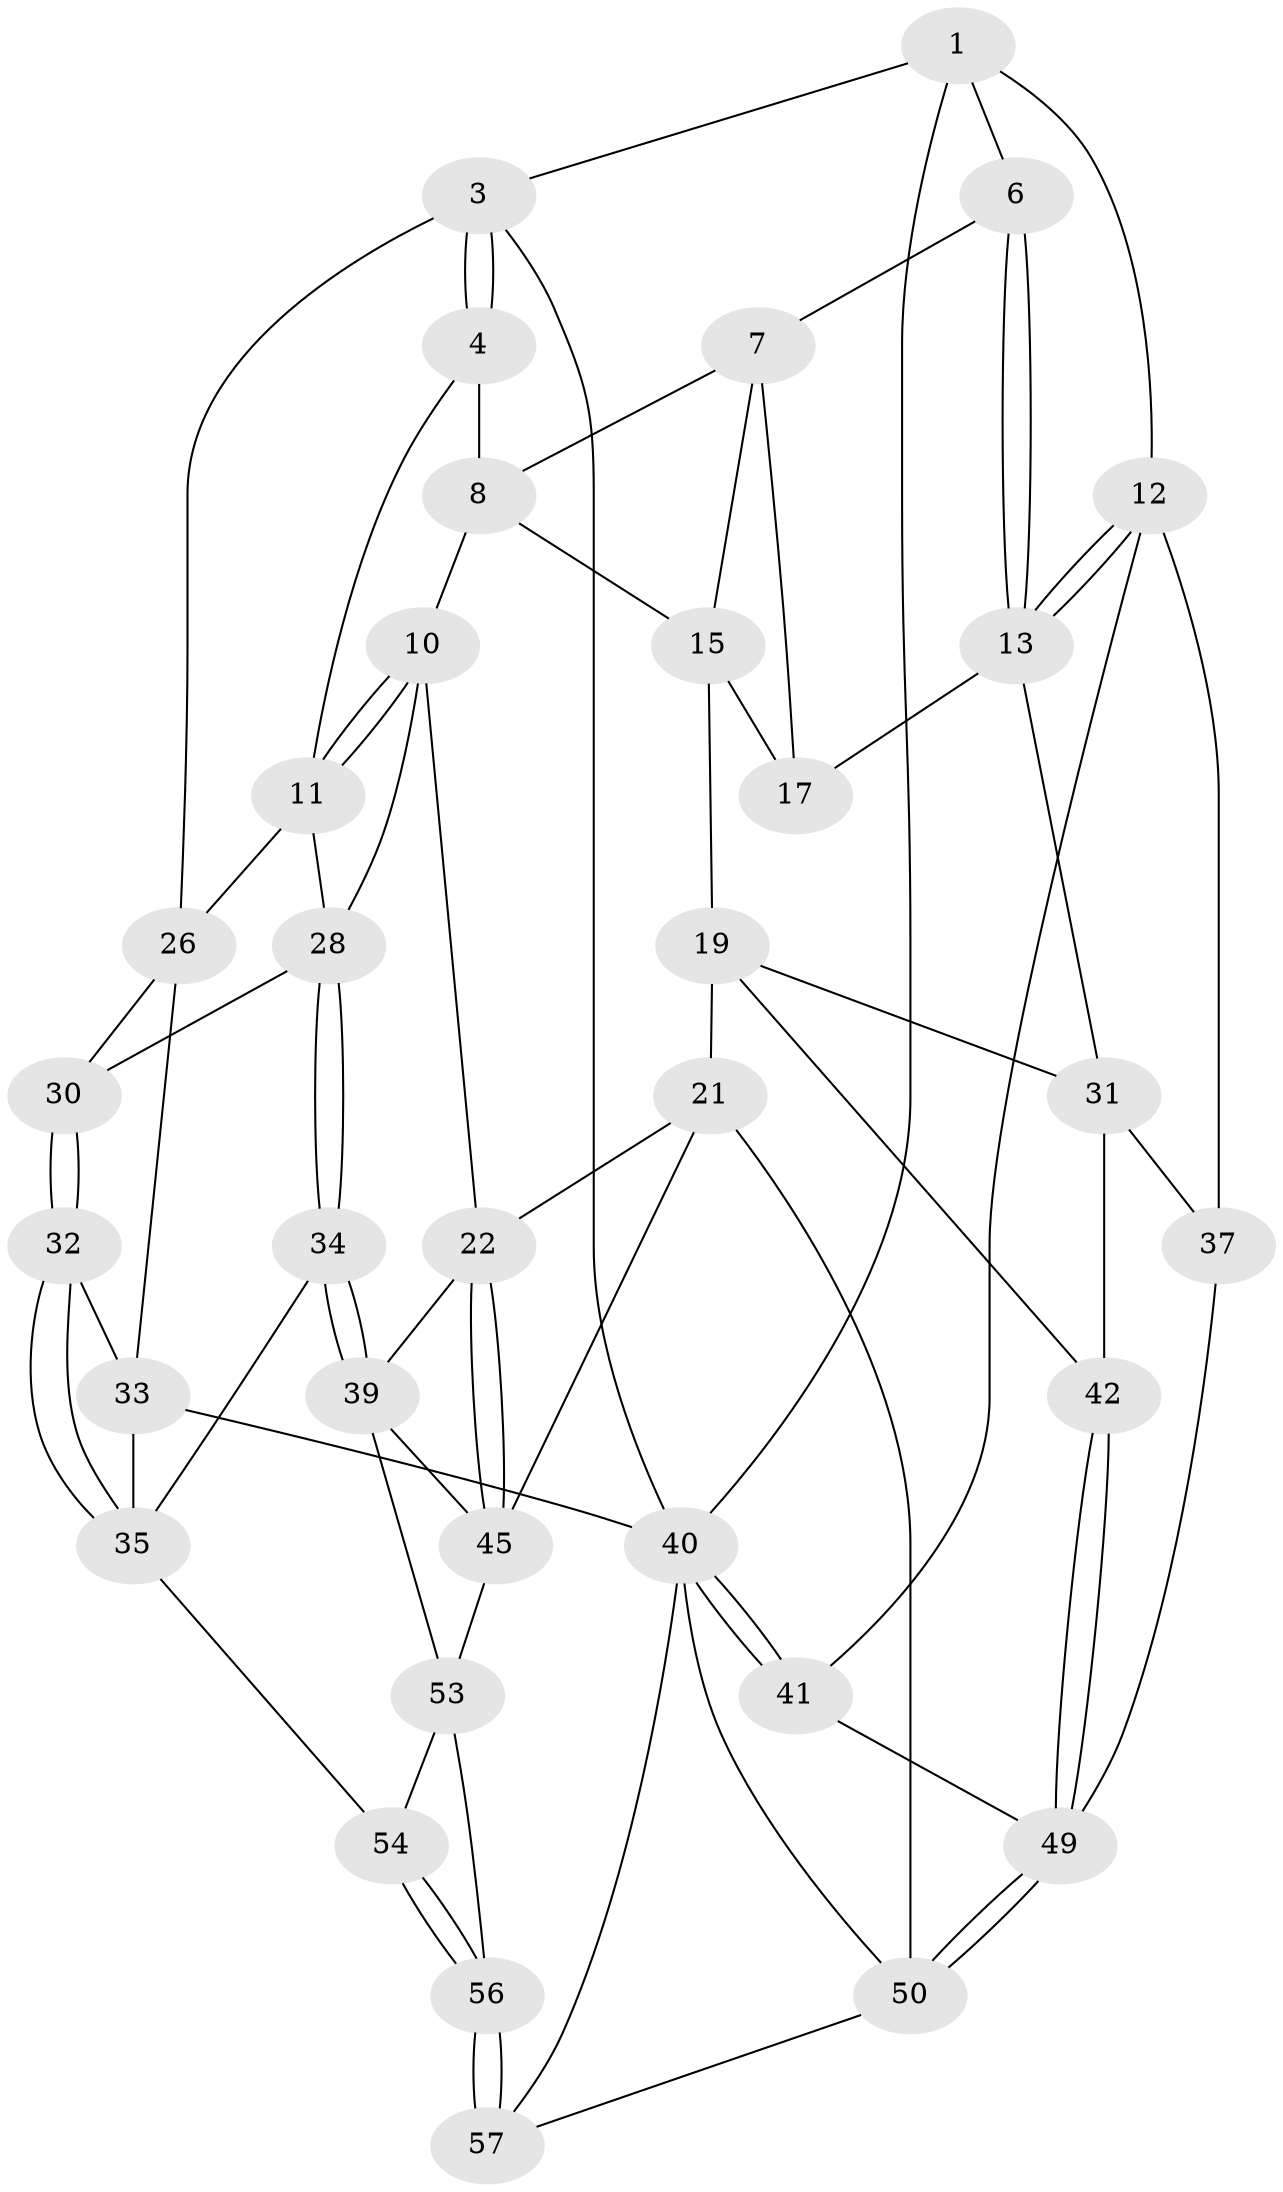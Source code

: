 // original degree distribution, {3: 0.03333333333333333, 5: 0.6, 4: 0.2, 6: 0.16666666666666666}
// Generated by graph-tools (version 1.1) at 2025/11/02/27/25 16:11:59]
// undirected, 35 vertices, 79 edges
graph export_dot {
graph [start="1"]
  node [color=gray90,style=filled];
  1 [pos="+1+0",super="+2"];
  3 [pos="+0+0"];
  4 [pos="+0.3255042030613932+0",super="+5"];
  6 [pos="+0.80220537399124+0.0877244754002606"];
  7 [pos="+0.763207213724989+0.13522728063688524",super="+14"];
  8 [pos="+0.534691218421981+0",super="+9"];
  10 [pos="+0.5138328172299763+0.2689348129410011",super="+24"];
  11 [pos="+0.3320030027020082+0.11064987713646311",super="+25"];
  12 [pos="+1+0.26422690490251777",super="+36"];
  13 [pos="+1+0.26608530105471145",super="+16"];
  15 [pos="+0.6105840769052343+0.19405945471904784",super="+18"];
  17 [pos="+0.821006145194002+0.26979544323057064"];
  19 [pos="+0.6704934309667905+0.44258406014681667",super="+20"];
  21 [pos="+0.6436168492749976+0.45579695034790674",super="+47"];
  22 [pos="+0.6420805409370456+0.45583147742884866",super="+23"];
  26 [pos="+0.19952383423458667+0.27624593178029544",super="+27"];
  28 [pos="+0.445203536371156+0.40659125264301277",super="+29"];
  30 [pos="+0.22494749296317212+0.3814609761983437"];
  31 [pos="+0.9314484883719778+0.4341969920460082",super="+38"];
  32 [pos="+0.2285766599611252+0.4947820592649405"];
  33 [pos="+0+0.4104430486276303",super="+43"];
  34 [pos="+0.27577546952857057+0.5424148640769962"];
  35 [pos="+0.2640826668096957+0.5434599194819327",super="+51"];
  37 [pos="+0.9223361628531602+0.6018934336011171"];
  39 [pos="+0.4219858202251476+0.6263722359620436",super="+46"];
  40 [pos="+1+1",super="+44"];
  41 [pos="+1+1"];
  42 [pos="+0.7538796380734312+0.5537131720641968"];
  45 [pos="+0.5422216413157527+0.6582436462295517",super="+48"];
  49 [pos="+0.7466208541739607+0.7504946171009773",super="+52"];
  50 [pos="+0.7228987467697484+0.7718766621432549",super="+58"];
  53 [pos="+0.39324966503105346+0.8021316695033915",super="+55"];
  54 [pos="+0.2529952073761242+0.7554762969542094"];
  56 [pos="+0.2322550786456822+0.8567171253868252",super="+59"];
  57 [pos="+0+1",super="+60"];
  1 -- 6;
  1 -- 40;
  1 -- 3;
  1 -- 12;
  3 -- 4;
  3 -- 4;
  3 -- 26;
  3 -- 40;
  4 -- 11;
  4 -- 8;
  6 -- 7;
  6 -- 13;
  6 -- 13;
  7 -- 8;
  7 -- 17;
  7 -- 15;
  8 -- 10;
  8 -- 15;
  10 -- 11;
  10 -- 11;
  10 -- 28;
  10 -- 22;
  11 -- 26;
  11 -- 28;
  12 -- 13;
  12 -- 13;
  12 -- 41;
  12 -- 37;
  13 -- 17;
  13 -- 31;
  15 -- 17;
  15 -- 19;
  19 -- 31;
  19 -- 42;
  19 -- 21;
  21 -- 22;
  21 -- 50;
  21 -- 45;
  22 -- 45;
  22 -- 45;
  22 -- 39;
  26 -- 30;
  26 -- 33;
  28 -- 34;
  28 -- 34;
  28 -- 30;
  30 -- 32;
  30 -- 32;
  31 -- 42;
  31 -- 37;
  32 -- 33;
  32 -- 35;
  32 -- 35;
  33 -- 35;
  33 -- 40;
  34 -- 35;
  34 -- 39;
  34 -- 39;
  35 -- 54;
  37 -- 49;
  39 -- 53;
  39 -- 45;
  40 -- 41;
  40 -- 41;
  40 -- 57;
  40 -- 50;
  41 -- 49;
  42 -- 49;
  42 -- 49;
  45 -- 53;
  49 -- 50;
  49 -- 50;
  50 -- 57;
  53 -- 54;
  53 -- 56;
  54 -- 56;
  54 -- 56;
  56 -- 57 [weight=2];
  56 -- 57;
}
